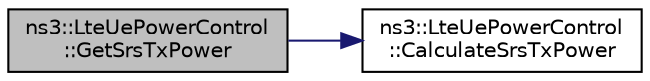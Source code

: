 digraph "ns3::LteUePowerControl::GetSrsTxPower"
{
 // LATEX_PDF_SIZE
  edge [fontname="Helvetica",fontsize="10",labelfontname="Helvetica",labelfontsize="10"];
  node [fontname="Helvetica",fontsize="10",shape=record];
  rankdir="LR";
  Node1 [label="ns3::LteUePowerControl\l::GetSrsTxPower",height=0.2,width=0.4,color="black", fillcolor="grey75", style="filled", fontcolor="black",tooltip="Get SRS transmit power function."];
  Node1 -> Node2 [color="midnightblue",fontsize="10",style="solid",fontname="Helvetica"];
  Node2 [label="ns3::LteUePowerControl\l::CalculateSrsTxPower",height=0.2,width=0.4,color="black", fillcolor="white", style="filled",URL="$classns3_1_1_lte_ue_power_control.html#af03ed0aac49e53e8a7a1e26199d46d4d",tooltip="Calculate SRS transmit power function."];
}
